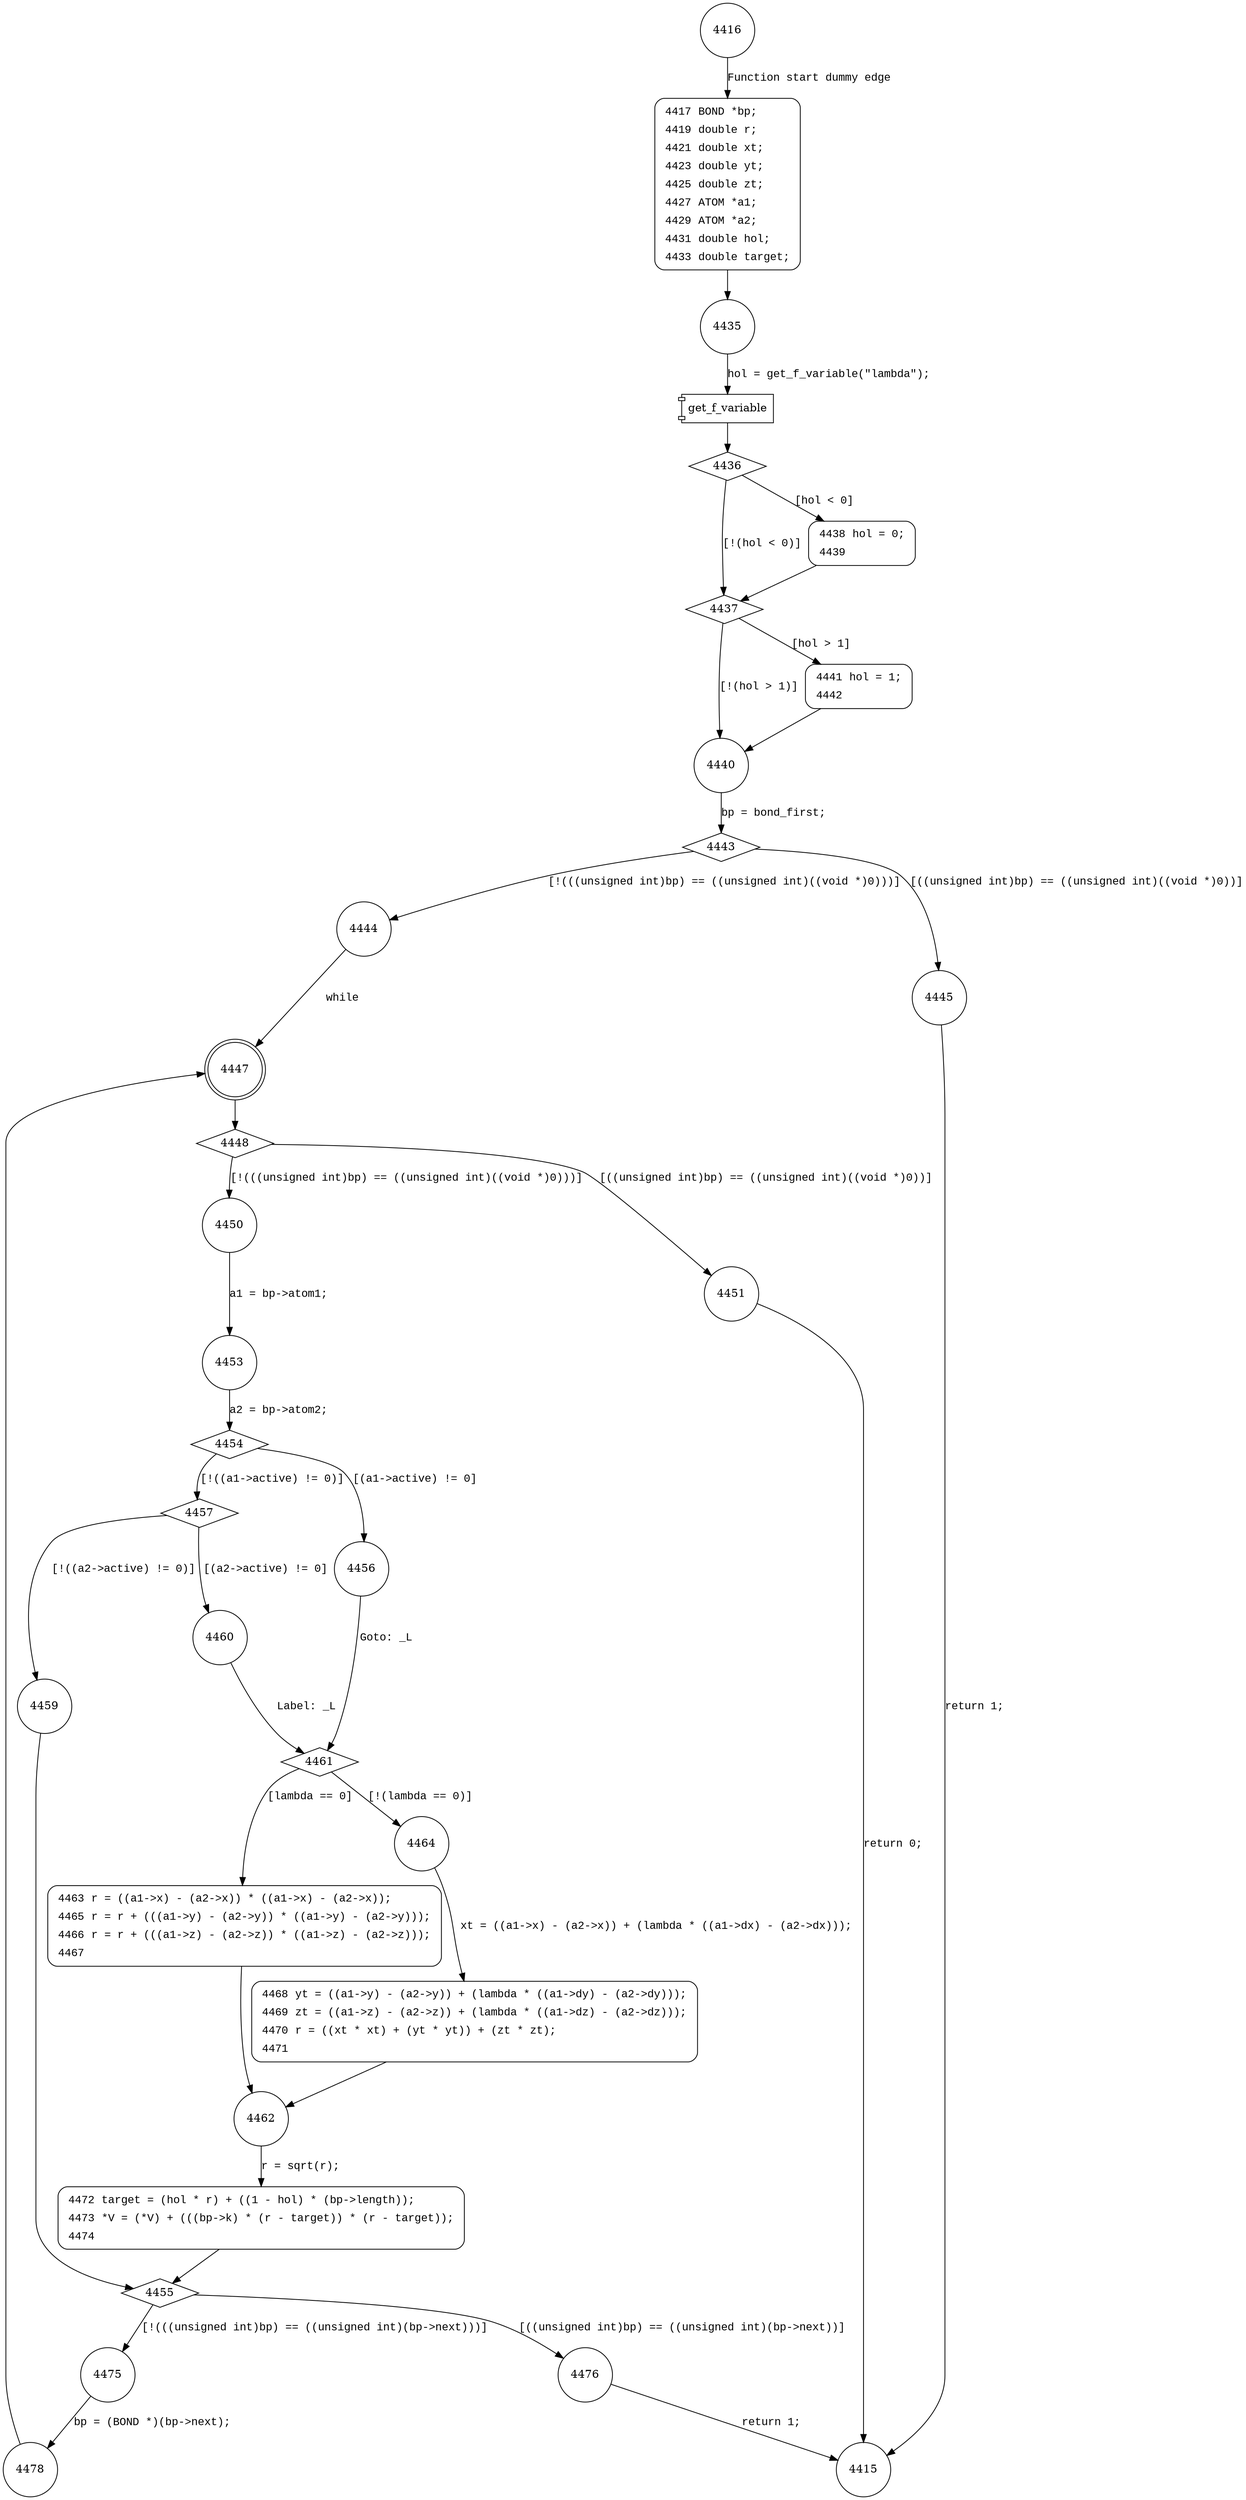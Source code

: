 digraph v_ho_bond {
4416 [shape="circle"]
4417 [shape="circle"]
4435 [shape="circle"]
4436 [shape="diamond"]
4437 [shape="diamond"]
4438 [shape="circle"]
4440 [shape="circle"]
4441 [shape="circle"]
4443 [shape="diamond"]
4444 [shape="circle"]
4445 [shape="circle"]
4447 [shape="doublecircle"]
4448 [shape="diamond"]
4450 [shape="circle"]
4451 [shape="circle"]
4453 [shape="circle"]
4454 [shape="diamond"]
4457 [shape="diamond"]
4456 [shape="circle"]
4461 [shape="diamond"]
4464 [shape="circle"]
4463 [shape="circle"]
4462 [shape="circle"]
4472 [shape="circle"]
4455 [shape="diamond"]
4475 [shape="circle"]
4476 [shape="circle"]
4478 [shape="circle"]
4468 [shape="circle"]
4459 [shape="circle"]
4460 [shape="circle"]
4415 [shape="circle"]
4417 [style="filled,bold" penwidth="1" fillcolor="white" fontname="Courier New" shape="Mrecord" label=<<table border="0" cellborder="0" cellpadding="3" bgcolor="white"><tr><td align="right">4417</td><td align="left">BOND *bp;</td></tr><tr><td align="right">4419</td><td align="left">double r;</td></tr><tr><td align="right">4421</td><td align="left">double xt;</td></tr><tr><td align="right">4423</td><td align="left">double yt;</td></tr><tr><td align="right">4425</td><td align="left">double zt;</td></tr><tr><td align="right">4427</td><td align="left">ATOM *a1;</td></tr><tr><td align="right">4429</td><td align="left">ATOM *a2;</td></tr><tr><td align="right">4431</td><td align="left">double hol;</td></tr><tr><td align="right">4433</td><td align="left">double target;</td></tr></table>>]
4417 -> 4435[label=""]
4438 [style="filled,bold" penwidth="1" fillcolor="white" fontname="Courier New" shape="Mrecord" label=<<table border="0" cellborder="0" cellpadding="3" bgcolor="white"><tr><td align="right">4438</td><td align="left">hol = 0;</td></tr><tr><td align="right">4439</td><td align="left"></td></tr></table>>]
4438 -> 4437[label=""]
4441 [style="filled,bold" penwidth="1" fillcolor="white" fontname="Courier New" shape="Mrecord" label=<<table border="0" cellborder="0" cellpadding="3" bgcolor="white"><tr><td align="right">4441</td><td align="left">hol = 1;</td></tr><tr><td align="right">4442</td><td align="left"></td></tr></table>>]
4441 -> 4440[label=""]
4463 [style="filled,bold" penwidth="1" fillcolor="white" fontname="Courier New" shape="Mrecord" label=<<table border="0" cellborder="0" cellpadding="3" bgcolor="white"><tr><td align="right">4463</td><td align="left">r = ((a1-&gt;x) - (a2-&gt;x)) * ((a1-&gt;x) - (a2-&gt;x));</td></tr><tr><td align="right">4465</td><td align="left">r = r + (((a1-&gt;y) - (a2-&gt;y)) * ((a1-&gt;y) - (a2-&gt;y)));</td></tr><tr><td align="right">4466</td><td align="left">r = r + (((a1-&gt;z) - (a2-&gt;z)) * ((a1-&gt;z) - (a2-&gt;z)));</td></tr><tr><td align="right">4467</td><td align="left"></td></tr></table>>]
4463 -> 4462[label=""]
4472 [style="filled,bold" penwidth="1" fillcolor="white" fontname="Courier New" shape="Mrecord" label=<<table border="0" cellborder="0" cellpadding="3" bgcolor="white"><tr><td align="right">4472</td><td align="left">target = (hol * r) + ((1 - hol) * (bp-&gt;length));</td></tr><tr><td align="right">4473</td><td align="left">*V = (*V) + (((bp-&gt;k) * (r - target)) * (r - target));</td></tr><tr><td align="right">4474</td><td align="left"></td></tr></table>>]
4472 -> 4455[label=""]
4468 [style="filled,bold" penwidth="1" fillcolor="white" fontname="Courier New" shape="Mrecord" label=<<table border="0" cellborder="0" cellpadding="3" bgcolor="white"><tr><td align="right">4468</td><td align="left">yt = ((a1-&gt;y) - (a2-&gt;y)) + (lambda * ((a1-&gt;dy) - (a2-&gt;dy)));</td></tr><tr><td align="right">4469</td><td align="left">zt = ((a1-&gt;z) - (a2-&gt;z)) + (lambda * ((a1-&gt;dz) - (a2-&gt;dz)));</td></tr><tr><td align="right">4470</td><td align="left">r = ((xt * xt) + (yt * yt)) + (zt * zt);</td></tr><tr><td align="right">4471</td><td align="left"></td></tr></table>>]
4468 -> 4462[label=""]
4416 -> 4417 [label="Function start dummy edge" fontname="Courier New"]
100158 [shape="component" label="get_f_variable"]
4435 -> 100158 [label="hol = get_f_variable(\"lambda\");" fontname="Courier New"]
100158 -> 4436 [label="" fontname="Courier New"]
4436 -> 4437 [label="[!(hol < 0)]" fontname="Courier New"]
4436 -> 4438 [label="[hol < 0]" fontname="Courier New"]
4437 -> 4440 [label="[!(hol > 1)]" fontname="Courier New"]
4437 -> 4441 [label="[hol > 1]" fontname="Courier New"]
4440 -> 4443 [label="bp = bond_first;" fontname="Courier New"]
4443 -> 4444 [label="[!(((unsigned int)bp) == ((unsigned int)((void *)0)))]" fontname="Courier New"]
4443 -> 4445 [label="[((unsigned int)bp) == ((unsigned int)((void *)0))]" fontname="Courier New"]
4444 -> 4447 [label="while" fontname="Courier New"]
4447 -> 4448 [label="" fontname="Courier New"]
4448 -> 4450 [label="[!(((unsigned int)bp) == ((unsigned int)((void *)0)))]" fontname="Courier New"]
4448 -> 4451 [label="[((unsigned int)bp) == ((unsigned int)((void *)0))]" fontname="Courier New"]
4450 -> 4453 [label="a1 = bp->atom1;" fontname="Courier New"]
4454 -> 4457 [label="[!((a1->active) != 0)]" fontname="Courier New"]
4454 -> 4456 [label="[(a1->active) != 0]" fontname="Courier New"]
4461 -> 4464 [label="[!(lambda == 0)]" fontname="Courier New"]
4461 -> 4463 [label="[lambda == 0]" fontname="Courier New"]
4462 -> 4472 [label="r = sqrt(r);" fontname="Courier New"]
4455 -> 4475 [label="[!(((unsigned int)bp) == ((unsigned int)(bp->next)))]" fontname="Courier New"]
4455 -> 4476 [label="[((unsigned int)bp) == ((unsigned int)(bp->next))]" fontname="Courier New"]
4475 -> 4478 [label="bp = (BOND *)(bp->next);" fontname="Courier New"]
4464 -> 4468 [label="xt = ((a1->x) - (a2->x)) + (lambda * ((a1->dx) - (a2->dx)));" fontname="Courier New"]
4457 -> 4459 [label="[!((a2->active) != 0)]" fontname="Courier New"]
4457 -> 4460 [label="[(a2->active) != 0]" fontname="Courier New"]
4459 -> 4455 [label="" fontname="Courier New"]
4445 -> 4415 [label="return 1;" fontname="Courier New"]
4451 -> 4415 [label="return 0;" fontname="Courier New"]
4453 -> 4454 [label="a2 = bp->atom2;" fontname="Courier New"]
4456 -> 4461 [label="Goto: _L" fontname="Courier New"]
4476 -> 4415 [label="return 1;" fontname="Courier New"]
4478 -> 4447 [label="" fontname="Courier New"]
4460 -> 4461 [label="Label: _L" fontname="Courier New"]
}